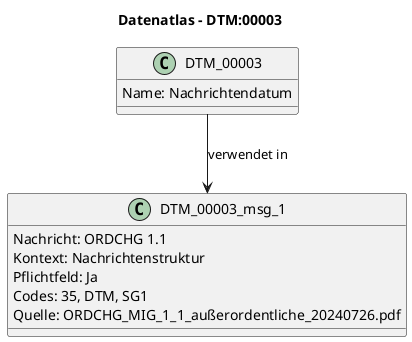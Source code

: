 @startuml
title Datenatlas – DTM:00003
class DTM_00003 {
  Name: Nachrichtendatum
}
class DTM_00003_msg_1 {
  Nachricht: ORDCHG 1.1
  Kontext: Nachrichtenstruktur
  Pflichtfeld: Ja
  Codes: 35, DTM, SG1
  Quelle: ORDCHG_MIG_1_1_außerordentliche_20240726.pdf
}
DTM_00003 --> DTM_00003_msg_1 : verwendet in
@enduml